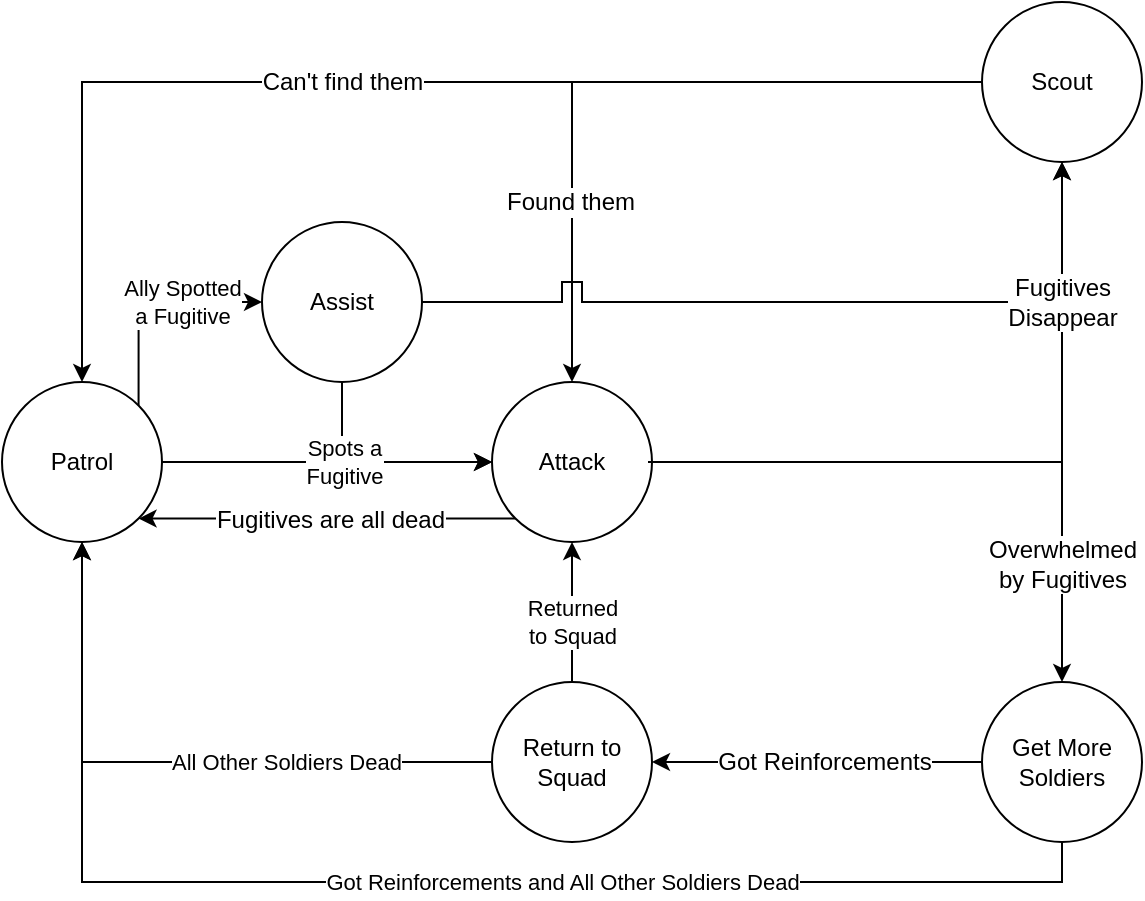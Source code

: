 <mxfile version="10.7.7" type="device"><diagram id="SVo7NVjpt6xhrIbAJPEK" name="Page-1"><mxGraphModel dx="672" dy="701" grid="1" gridSize="10" guides="1" tooltips="1" connect="1" arrows="1" fold="1" page="1" pageScale="1" pageWidth="827" pageHeight="1169" math="0" shadow="0"><root><mxCell id="0"/><mxCell id="1" parent="0"/><mxCell id="3NfN8rgCzSpKoBLz948p-4" value="Ally Spotted&lt;br&gt;a Fugitive" style="edgeStyle=orthogonalEdgeStyle;rounded=0;orthogonalLoop=1;jettySize=auto;html=1;exitX=1;exitY=0;exitDx=0;exitDy=0;entryX=0;entryY=0.5;entryDx=0;entryDy=0;" edge="1" parent="1" source="EWARo6RLxiYnSoUjsmpa-1" target="3NfN8rgCzSpKoBLz948p-3"><mxGeometry x="-0.088" y="-22" relative="1" as="geometry"><Array as="points"><mxPoint x="198" y="310"/></Array><mxPoint x="22" y="-22" as="offset"/></mxGeometry></mxCell><mxCell id="EWARo6RLxiYnSoUjsmpa-1" value="Patrol" style="ellipse;whiteSpace=wrap;html=1;aspect=fixed;" parent="1" vertex="1"><mxGeometry x="130" y="350" width="80" height="80" as="geometry"/></mxCell><mxCell id="EWARo6RLxiYnSoUjsmpa-5" style="edgeStyle=orthogonalEdgeStyle;rounded=0;orthogonalLoop=1;jettySize=auto;html=1;entryX=1;entryY=1;entryDx=0;entryDy=0;exitX=0;exitY=1;exitDx=0;exitDy=0;" parent="1" source="EWARo6RLxiYnSoUjsmpa-2" target="EWARo6RLxiYnSoUjsmpa-1" edge="1"><mxGeometry relative="1" as="geometry"><mxPoint x="151" y="370" as="targetPoint"/><Array as="points"><mxPoint x="260" y="418"/><mxPoint x="260" y="418"/></Array></mxGeometry></mxCell><mxCell id="EWARo6RLxiYnSoUjsmpa-16" value="&lt;span&gt;Fugitives are all dead&lt;/span&gt;" style="text;html=1;resizable=0;points=[];align=center;verticalAlign=middle;labelBackgroundColor=#ffffff;" parent="EWARo6RLxiYnSoUjsmpa-5" vertex="1" connectable="0"><mxGeometry x="0.04" y="-25" relative="1" as="geometry"><mxPoint x="5" y="25" as="offset"/></mxGeometry></mxCell><mxCell id="EWARo6RLxiYnSoUjsmpa-18" style="edgeStyle=orthogonalEdgeStyle;rounded=0;orthogonalLoop=1;jettySize=auto;html=1;entryX=0.5;entryY=0;entryDx=0;entryDy=0;" parent="1" source="EWARo6RLxiYnSoUjsmpa-2" target="EWARo6RLxiYnSoUjsmpa-17" edge="1"><mxGeometry relative="1" as="geometry"><Array as="points"><mxPoint x="660" y="390"/><mxPoint x="660" y="430"/></Array></mxGeometry></mxCell><mxCell id="EWARo6RLxiYnSoUjsmpa-25" value="Overwhelmed&lt;br&gt;by Fugitives" style="text;html=1;resizable=0;points=[];align=center;verticalAlign=middle;labelBackgroundColor=#ffffff;" parent="EWARo6RLxiYnSoUjsmpa-18" vertex="1" connectable="0"><mxGeometry x="0.641" y="1" relative="1" as="geometry"><mxPoint x="-1" y="-3" as="offset"/></mxGeometry></mxCell><mxCell id="EWARo6RLxiYnSoUjsmpa-2" value="Attack" style="ellipse;whiteSpace=wrap;html=1;aspect=fixed;" parent="1" vertex="1"><mxGeometry x="375" y="350" width="80" height="80" as="geometry"/></mxCell><mxCell id="EWARo6RLxiYnSoUjsmpa-10" style="edgeStyle=orthogonalEdgeStyle;rounded=0;orthogonalLoop=1;jettySize=auto;html=1;entryX=0.5;entryY=0;entryDx=0;entryDy=0;" parent="1" source="EWARo6RLxiYnSoUjsmpa-7" target="EWARo6RLxiYnSoUjsmpa-1" edge="1"><mxGeometry relative="1" as="geometry"><Array as="points"><mxPoint x="660" y="200"/><mxPoint x="170" y="200"/></Array></mxGeometry></mxCell><mxCell id="EWARo6RLxiYnSoUjsmpa-11" value="Can't find them" style="text;html=1;resizable=0;points=[];align=center;verticalAlign=middle;labelBackgroundColor=#ffffff;" parent="EWARo6RLxiYnSoUjsmpa-10" vertex="1" connectable="0"><mxGeometry x="-0.32" y="-1" relative="1" as="geometry"><mxPoint x="-116" y="1" as="offset"/></mxGeometry></mxCell><mxCell id="EWARo6RLxiYnSoUjsmpa-12" style="edgeStyle=orthogonalEdgeStyle;rounded=0;orthogonalLoop=1;jettySize=auto;html=1;entryX=0.5;entryY=0;entryDx=0;entryDy=0;" parent="1" source="EWARo6RLxiYnSoUjsmpa-7" target="EWARo6RLxiYnSoUjsmpa-2" edge="1"><mxGeometry relative="1" as="geometry"/></mxCell><mxCell id="EWARo6RLxiYnSoUjsmpa-13" value="Found them" style="text;html=1;resizable=0;points=[];align=center;verticalAlign=middle;labelBackgroundColor=#ffffff;" parent="EWARo6RLxiYnSoUjsmpa-12" vertex="1" connectable="0"><mxGeometry x="-0.138" y="-27" relative="1" as="geometry"><mxPoint x="-53" y="87" as="offset"/></mxGeometry></mxCell><mxCell id="EWARo6RLxiYnSoUjsmpa-7" value="Scout" style="ellipse;whiteSpace=wrap;html=1;aspect=fixed;" parent="1" vertex="1"><mxGeometry x="620" y="160" width="80" height="80" as="geometry"/></mxCell><mxCell id="EWARo6RLxiYnSoUjsmpa-20" style="edgeStyle=orthogonalEdgeStyle;rounded=0;orthogonalLoop=1;jettySize=auto;html=1;entryX=1;entryY=0.5;entryDx=0;entryDy=0;exitX=0;exitY=0.5;exitDx=0;exitDy=0;" parent="1" source="EWARo6RLxiYnSoUjsmpa-17" target="EWARo6RLxiYnSoUjsmpa-19" edge="1"><mxGeometry relative="1" as="geometry"><Array as="points"/></mxGeometry></mxCell><mxCell id="EWARo6RLxiYnSoUjsmpa-24" value="Got Reinforcements" style="text;html=1;resizable=0;points=[];align=center;verticalAlign=middle;labelBackgroundColor=#ffffff;" parent="EWARo6RLxiYnSoUjsmpa-20" vertex="1" connectable="0"><mxGeometry x="0.273" relative="1" as="geometry"><mxPoint x="26" as="offset"/></mxGeometry></mxCell><mxCell id="3NfN8rgCzSpKoBLz948p-1" value="Got Reinforcements and All Other Soldiers Dead" style="edgeStyle=orthogonalEdgeStyle;rounded=0;orthogonalLoop=1;jettySize=auto;html=1;exitX=0.5;exitY=1;exitDx=0;exitDy=0;" edge="1" parent="1" source="EWARo6RLxiYnSoUjsmpa-17" target="EWARo6RLxiYnSoUjsmpa-1"><mxGeometry x="-0.206" relative="1" as="geometry"><mxPoint as="offset"/></mxGeometry></mxCell><mxCell id="EWARo6RLxiYnSoUjsmpa-17" value="Get More Soldiers" style="ellipse;whiteSpace=wrap;html=1;aspect=fixed;" parent="1" vertex="1"><mxGeometry x="620" y="500" width="80" height="80" as="geometry"/></mxCell><mxCell id="EWARo6RLxiYnSoUjsmpa-21" value="Returned&lt;br&gt;to Squad&lt;br&gt;" style="edgeStyle=orthogonalEdgeStyle;rounded=0;orthogonalLoop=1;jettySize=auto;html=1;exitX=0.5;exitY=0;exitDx=0;exitDy=0;entryX=0.5;entryY=1;entryDx=0;entryDy=0;" parent="1" source="EWARo6RLxiYnSoUjsmpa-19" edge="1" target="EWARo6RLxiYnSoUjsmpa-2"><mxGeometry x="-0.143" relative="1" as="geometry"><mxPoint x="510" y="450" as="targetPoint"/><Array as="points"/><mxPoint as="offset"/><mxPoint x="520" y="590" as="sourcePoint"/></mxGeometry></mxCell><mxCell id="3NfN8rgCzSpKoBLz948p-2" value="All Other Soldiers Dead" style="edgeStyle=orthogonalEdgeStyle;rounded=0;orthogonalLoop=1;jettySize=auto;html=1;exitX=0;exitY=0.5;exitDx=0;exitDy=0;entryX=0.5;entryY=1;entryDx=0;entryDy=0;" edge="1" parent="1" source="EWARo6RLxiYnSoUjsmpa-19" target="EWARo6RLxiYnSoUjsmpa-1"><mxGeometry x="-0.342" relative="1" as="geometry"><mxPoint as="offset"/></mxGeometry></mxCell><mxCell id="EWARo6RLxiYnSoUjsmpa-19" value="Return to Squad" style="ellipse;whiteSpace=wrap;html=1;aspect=fixed;" parent="1" vertex="1"><mxGeometry x="375" y="500" width="80" height="80" as="geometry"/></mxCell><mxCell id="EWARo6RLxiYnSoUjsmpa-30" style="edgeStyle=orthogonalEdgeStyle;rounded=0;orthogonalLoop=1;jettySize=auto;html=1;exitX=1;exitY=0.5;exitDx=0;exitDy=0;entryX=0;entryY=0.5;entryDx=0;entryDy=0;" parent="1" source="EWARo6RLxiYnSoUjsmpa-1" target="EWARo6RLxiYnSoUjsmpa-2" edge="1"><mxGeometry relative="1" as="geometry"><mxPoint x="151" y="360" as="sourcePoint"/><mxPoint x="390" y="360" as="targetPoint"/><Array as="points"/></mxGeometry></mxCell><mxCell id="3NfN8rgCzSpKoBLz948p-5" value="Spots a &lt;br&gt;Fugitive&lt;br&gt;" style="edgeStyle=orthogonalEdgeStyle;rounded=0;orthogonalLoop=1;jettySize=auto;html=1;exitX=0.5;exitY=1;exitDx=0;exitDy=0;entryX=0;entryY=0.5;entryDx=0;entryDy=0;" edge="1" parent="1" source="3NfN8rgCzSpKoBLz948p-3" target="EWARo6RLxiYnSoUjsmpa-2"><mxGeometry x="-0.292" relative="1" as="geometry"><mxPoint x="370" y="390" as="targetPoint"/><Array as="points"><mxPoint x="300" y="390"/></Array><mxPoint as="offset"/></mxGeometry></mxCell><mxCell id="3NfN8rgCzSpKoBLz948p-9" style="edgeStyle=orthogonalEdgeStyle;rounded=0;orthogonalLoop=1;jettySize=auto;html=1;entryX=0.5;entryY=1;entryDx=0;entryDy=0;" edge="1" parent="1" source="3NfN8rgCzSpKoBLz948p-3" target="EWARo6RLxiYnSoUjsmpa-7"><mxGeometry relative="1" as="geometry"><Array as="points"><mxPoint x="410" y="310"/><mxPoint x="410" y="300"/><mxPoint x="420" y="300"/><mxPoint x="420" y="310"/><mxPoint x="660" y="310"/></Array></mxGeometry></mxCell><mxCell id="3NfN8rgCzSpKoBLz948p-3" value="Assist" style="ellipse;whiteSpace=wrap;html=1;aspect=fixed;" vertex="1" parent="1"><mxGeometry x="260" y="270" width="80" height="80" as="geometry"/></mxCell><mxCell id="3NfN8rgCzSpKoBLz948p-10" style="edgeStyle=orthogonalEdgeStyle;rounded=0;orthogonalLoop=1;jettySize=auto;html=1;entryX=0.5;entryY=1;entryDx=0;entryDy=0;exitX=1;exitY=0.5;exitDx=0;exitDy=0;" edge="1" parent="1"><mxGeometry relative="1" as="geometry"><Array as="points"><mxPoint x="660" y="390"/><mxPoint x="660" y="320"/></Array><mxPoint x="453" y="390" as="sourcePoint"/><mxPoint x="660" y="240" as="targetPoint"/></mxGeometry></mxCell><mxCell id="3NfN8rgCzSpKoBLz948p-11" value="Fugitives &lt;br&gt;Disappear" style="text;html=1;resizable=0;points=[];align=center;verticalAlign=middle;labelBackgroundColor=#ffffff;" vertex="1" connectable="0" parent="3NfN8rgCzSpKoBLz948p-10"><mxGeometry x="-0.164" y="-3" relative="1" as="geometry"><mxPoint x="58" y="-83" as="offset"/></mxGeometry></mxCell></root></mxGraphModel></diagram></mxfile>